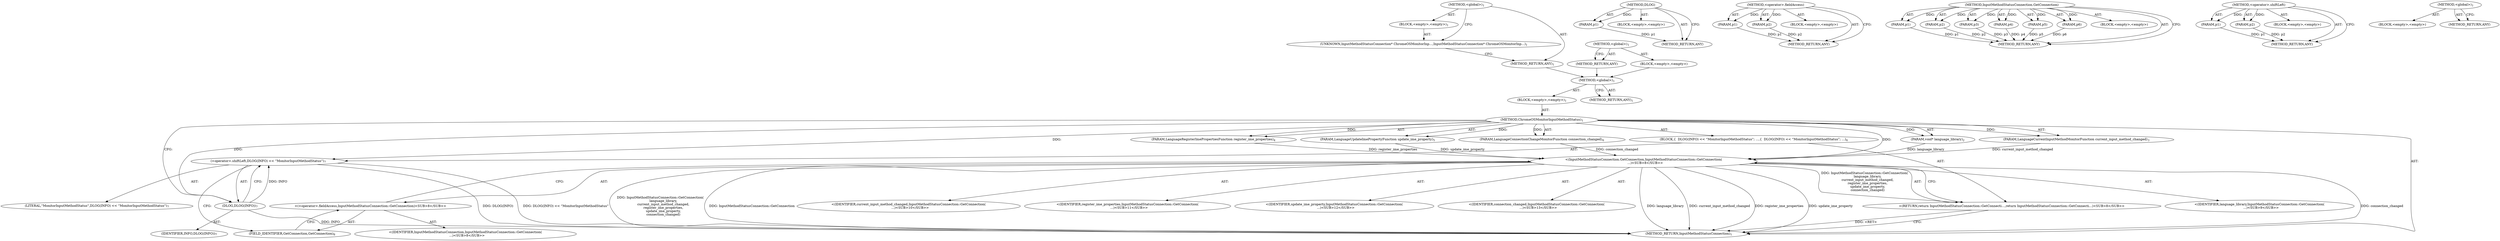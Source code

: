 digraph "&lt;global&gt;" {
vulnerable_6 [label=<(METHOD,&lt;global&gt;)<SUB>1</SUB>>];
vulnerable_7 [label=<(BLOCK,&lt;empty&gt;,&lt;empty&gt;)<SUB>1</SUB>>];
vulnerable_8 [label=<(METHOD,ChromeOSMonitorInputMethodStatus)<SUB>1</SUB>>];
vulnerable_9 [label=<(PARAM,void* language_library)<SUB>2</SUB>>];
vulnerable_10 [label=<(PARAM,LanguageCurrentInputMethodMonitorFunction current_input_method_changed)<SUB>3</SUB>>];
vulnerable_11 [label=<(PARAM,LanguageRegisterImePropertiesFunction register_ime_properties)<SUB>4</SUB>>];
vulnerable_12 [label=<(PARAM,LanguageUpdateImePropertyFunction update_ime_property)<SUB>5</SUB>>];
vulnerable_13 [label=<(PARAM,LanguageConnectionChangeMonitorFunction connection_changed)<SUB>6</SUB>>];
vulnerable_14 [label=<(BLOCK,{
  DLOG(INFO) &lt;&lt; &quot;MonitorInputMethodStatus&quot;;
 ...,{
  DLOG(INFO) &lt;&lt; &quot;MonitorInputMethodStatus&quot;;
 ...)<SUB>6</SUB>>];
vulnerable_15 [label=<(&lt;operator&gt;.shiftLeft,DLOG(INFO) &lt;&lt; &quot;MonitorInputMethodStatus&quot;)<SUB>7</SUB>>];
vulnerable_16 [label=<(DLOG,DLOG(INFO))<SUB>7</SUB>>];
vulnerable_17 [label=<(IDENTIFIER,INFO,DLOG(INFO))<SUB>7</SUB>>];
vulnerable_18 [label=<(LITERAL,&quot;MonitorInputMethodStatus&quot;,DLOG(INFO) &lt;&lt; &quot;MonitorInputMethodStatus&quot;)<SUB>7</SUB>>];
vulnerable_19 [label="<(RETURN,return InputMethodStatusConnection::GetConnecti...,return InputMethodStatusConnection::GetConnecti...)<SUB>8</SUB>>"];
vulnerable_20 [label="<(InputMethodStatusConnection.GetConnection,InputMethodStatusConnection::GetConnection(
   ...)<SUB>8</SUB>>"];
vulnerable_21 [label="<(&lt;operator&gt;.fieldAccess,InputMethodStatusConnection::GetConnection)<SUB>8</SUB>>"];
vulnerable_22 [label="<(IDENTIFIER,InputMethodStatusConnection,InputMethodStatusConnection::GetConnection(
   ...)<SUB>8</SUB>>"];
vulnerable_23 [label=<(FIELD_IDENTIFIER,GetConnection,GetConnection)<SUB>8</SUB>>];
vulnerable_24 [label="<(IDENTIFIER,language_library,InputMethodStatusConnection::GetConnection(
   ...)<SUB>9</SUB>>"];
vulnerable_25 [label="<(IDENTIFIER,current_input_method_changed,InputMethodStatusConnection::GetConnection(
   ...)<SUB>10</SUB>>"];
vulnerable_26 [label="<(IDENTIFIER,register_ime_properties,InputMethodStatusConnection::GetConnection(
   ...)<SUB>11</SUB>>"];
vulnerable_27 [label="<(IDENTIFIER,update_ime_property,InputMethodStatusConnection::GetConnection(
   ...)<SUB>12</SUB>>"];
vulnerable_28 [label="<(IDENTIFIER,connection_changed,InputMethodStatusConnection::GetConnection(
   ...)<SUB>13</SUB>>"];
vulnerable_29 [label=<(METHOD_RETURN,InputMethodStatusConnection)<SUB>1</SUB>>];
vulnerable_31 [label=<(METHOD_RETURN,ANY)<SUB>1</SUB>>];
vulnerable_63 [label=<(METHOD,DLOG)>];
vulnerable_64 [label=<(PARAM,p1)>];
vulnerable_65 [label=<(BLOCK,&lt;empty&gt;,&lt;empty&gt;)>];
vulnerable_66 [label=<(METHOD_RETURN,ANY)>];
vulnerable_76 [label=<(METHOD,&lt;operator&gt;.fieldAccess)>];
vulnerable_77 [label=<(PARAM,p1)>];
vulnerable_78 [label=<(PARAM,p2)>];
vulnerable_79 [label=<(BLOCK,&lt;empty&gt;,&lt;empty&gt;)>];
vulnerable_80 [label=<(METHOD_RETURN,ANY)>];
vulnerable_67 [label=<(METHOD,InputMethodStatusConnection.GetConnection)>];
vulnerable_68 [label=<(PARAM,p1)>];
vulnerable_69 [label=<(PARAM,p2)>];
vulnerable_70 [label=<(PARAM,p3)>];
vulnerable_71 [label=<(PARAM,p4)>];
vulnerable_72 [label=<(PARAM,p5)>];
vulnerable_73 [label=<(PARAM,p6)>];
vulnerable_74 [label=<(BLOCK,&lt;empty&gt;,&lt;empty&gt;)>];
vulnerable_75 [label=<(METHOD_RETURN,ANY)>];
vulnerable_58 [label=<(METHOD,&lt;operator&gt;.shiftLeft)>];
vulnerable_59 [label=<(PARAM,p1)>];
vulnerable_60 [label=<(PARAM,p2)>];
vulnerable_61 [label=<(BLOCK,&lt;empty&gt;,&lt;empty&gt;)>];
vulnerable_62 [label=<(METHOD_RETURN,ANY)>];
vulnerable_52 [label=<(METHOD,&lt;global&gt;)<SUB>1</SUB>>];
vulnerable_53 [label=<(BLOCK,&lt;empty&gt;,&lt;empty&gt;)>];
vulnerable_54 [label=<(METHOD_RETURN,ANY)>];
fixed_6 [label=<(METHOD,&lt;global&gt;)<SUB>1</SUB>>];
fixed_7 [label=<(BLOCK,&lt;empty&gt;,&lt;empty&gt;)<SUB>1</SUB>>];
fixed_8 [label=<(UNKNOWN,InputMethodStatusConnection* ChromeOSMonitorInp...,InputMethodStatusConnection* ChromeOSMonitorInp...)<SUB>1</SUB>>];
fixed_9 [label=<(METHOD_RETURN,ANY)<SUB>1</SUB>>];
fixed_14 [label=<(METHOD,&lt;global&gt;)<SUB>1</SUB>>];
fixed_15 [label=<(BLOCK,&lt;empty&gt;,&lt;empty&gt;)>];
fixed_16 [label=<(METHOD_RETURN,ANY)>];
vulnerable_6 -> vulnerable_7  [key=0, label="AST: "];
vulnerable_6 -> vulnerable_31  [key=0, label="AST: "];
vulnerable_6 -> vulnerable_31  [key=1, label="CFG: "];
vulnerable_7 -> vulnerable_8  [key=0, label="AST: "];
vulnerable_8 -> vulnerable_9  [key=0, label="AST: "];
vulnerable_8 -> vulnerable_9  [key=1, label="DDG: "];
vulnerable_8 -> vulnerable_10  [key=0, label="AST: "];
vulnerable_8 -> vulnerable_10  [key=1, label="DDG: "];
vulnerable_8 -> vulnerable_11  [key=0, label="AST: "];
vulnerable_8 -> vulnerable_11  [key=1, label="DDG: "];
vulnerable_8 -> vulnerable_12  [key=0, label="AST: "];
vulnerable_8 -> vulnerable_12  [key=1, label="DDG: "];
vulnerable_8 -> vulnerable_13  [key=0, label="AST: "];
vulnerable_8 -> vulnerable_13  [key=1, label="DDG: "];
vulnerable_8 -> vulnerable_14  [key=0, label="AST: "];
vulnerable_8 -> vulnerable_29  [key=0, label="AST: "];
vulnerable_8 -> vulnerable_16  [key=0, label="CFG: "];
vulnerable_8 -> vulnerable_16  [key=1, label="DDG: "];
vulnerable_8 -> vulnerable_15  [key=0, label="DDG: "];
vulnerable_8 -> vulnerable_20  [key=0, label="DDG: "];
vulnerable_9 -> vulnerable_20  [key=0, label="DDG: language_library"];
vulnerable_10 -> vulnerable_20  [key=0, label="DDG: current_input_method_changed"];
vulnerable_11 -> vulnerable_20  [key=0, label="DDG: register_ime_properties"];
vulnerable_12 -> vulnerable_20  [key=0, label="DDG: update_ime_property"];
vulnerable_13 -> vulnerable_20  [key=0, label="DDG: connection_changed"];
vulnerable_14 -> vulnerable_15  [key=0, label="AST: "];
vulnerable_14 -> vulnerable_19  [key=0, label="AST: "];
vulnerable_15 -> vulnerable_16  [key=0, label="AST: "];
vulnerable_15 -> vulnerable_18  [key=0, label="AST: "];
vulnerable_15 -> vulnerable_23  [key=0, label="CFG: "];
vulnerable_15 -> vulnerable_29  [key=0, label="DDG: DLOG(INFO)"];
vulnerable_15 -> vulnerable_29  [key=1, label="DDG: DLOG(INFO) &lt;&lt; &quot;MonitorInputMethodStatus&quot;"];
vulnerable_16 -> vulnerable_17  [key=0, label="AST: "];
vulnerable_16 -> vulnerable_15  [key=0, label="CFG: "];
vulnerable_16 -> vulnerable_15  [key=1, label="DDG: INFO"];
vulnerable_16 -> vulnerable_29  [key=0, label="DDG: INFO"];
vulnerable_19 -> vulnerable_20  [key=0, label="AST: "];
vulnerable_19 -> vulnerable_29  [key=0, label="CFG: "];
vulnerable_19 -> vulnerable_29  [key=1, label="DDG: &lt;RET&gt;"];
vulnerable_20 -> vulnerable_21  [key=0, label="AST: "];
vulnerable_20 -> vulnerable_24  [key=0, label="AST: "];
vulnerable_20 -> vulnerable_25  [key=0, label="AST: "];
vulnerable_20 -> vulnerable_26  [key=0, label="AST: "];
vulnerable_20 -> vulnerable_27  [key=0, label="AST: "];
vulnerable_20 -> vulnerable_28  [key=0, label="AST: "];
vulnerable_20 -> vulnerable_19  [key=0, label="CFG: "];
vulnerable_20 -> vulnerable_19  [key=1, label="DDG: InputMethodStatusConnection::GetConnection(
      language_library,
      current_input_method_changed,
      register_ime_properties,
      update_ime_property,
      connection_changed)"];
vulnerable_20 -> vulnerable_29  [key=0, label="DDG: InputMethodStatusConnection::GetConnection"];
vulnerable_20 -> vulnerable_29  [key=1, label="DDG: language_library"];
vulnerable_20 -> vulnerable_29  [key=2, label="DDG: current_input_method_changed"];
vulnerable_20 -> vulnerable_29  [key=3, label="DDG: register_ime_properties"];
vulnerable_20 -> vulnerable_29  [key=4, label="DDG: update_ime_property"];
vulnerable_20 -> vulnerable_29  [key=5, label="DDG: connection_changed"];
vulnerable_20 -> vulnerable_29  [key=6, label="DDG: InputMethodStatusConnection::GetConnection(
      language_library,
      current_input_method_changed,
      register_ime_properties,
      update_ime_property,
      connection_changed)"];
vulnerable_21 -> vulnerable_22  [key=0, label="AST: "];
vulnerable_21 -> vulnerable_23  [key=0, label="AST: "];
vulnerable_21 -> vulnerable_20  [key=0, label="CFG: "];
vulnerable_23 -> vulnerable_21  [key=0, label="CFG: "];
vulnerable_63 -> vulnerable_64  [key=0, label="AST: "];
vulnerable_63 -> vulnerable_64  [key=1, label="DDG: "];
vulnerable_63 -> vulnerable_65  [key=0, label="AST: "];
vulnerable_63 -> vulnerable_66  [key=0, label="AST: "];
vulnerable_63 -> vulnerable_66  [key=1, label="CFG: "];
vulnerable_64 -> vulnerable_66  [key=0, label="DDG: p1"];
vulnerable_76 -> vulnerable_77  [key=0, label="AST: "];
vulnerable_76 -> vulnerable_77  [key=1, label="DDG: "];
vulnerable_76 -> vulnerable_79  [key=0, label="AST: "];
vulnerable_76 -> vulnerable_78  [key=0, label="AST: "];
vulnerable_76 -> vulnerable_78  [key=1, label="DDG: "];
vulnerable_76 -> vulnerable_80  [key=0, label="AST: "];
vulnerable_76 -> vulnerable_80  [key=1, label="CFG: "];
vulnerable_77 -> vulnerable_80  [key=0, label="DDG: p1"];
vulnerable_78 -> vulnerable_80  [key=0, label="DDG: p2"];
vulnerable_67 -> vulnerable_68  [key=0, label="AST: "];
vulnerable_67 -> vulnerable_68  [key=1, label="DDG: "];
vulnerable_67 -> vulnerable_74  [key=0, label="AST: "];
vulnerable_67 -> vulnerable_69  [key=0, label="AST: "];
vulnerable_67 -> vulnerable_69  [key=1, label="DDG: "];
vulnerable_67 -> vulnerable_75  [key=0, label="AST: "];
vulnerable_67 -> vulnerable_75  [key=1, label="CFG: "];
vulnerable_67 -> vulnerable_70  [key=0, label="AST: "];
vulnerable_67 -> vulnerable_70  [key=1, label="DDG: "];
vulnerable_67 -> vulnerable_71  [key=0, label="AST: "];
vulnerable_67 -> vulnerable_71  [key=1, label="DDG: "];
vulnerable_67 -> vulnerable_72  [key=0, label="AST: "];
vulnerable_67 -> vulnerable_72  [key=1, label="DDG: "];
vulnerable_67 -> vulnerable_73  [key=0, label="AST: "];
vulnerable_67 -> vulnerable_73  [key=1, label="DDG: "];
vulnerable_68 -> vulnerable_75  [key=0, label="DDG: p1"];
vulnerable_69 -> vulnerable_75  [key=0, label="DDG: p2"];
vulnerable_70 -> vulnerable_75  [key=0, label="DDG: p3"];
vulnerable_71 -> vulnerable_75  [key=0, label="DDG: p4"];
vulnerable_72 -> vulnerable_75  [key=0, label="DDG: p5"];
vulnerable_73 -> vulnerable_75  [key=0, label="DDG: p6"];
vulnerable_58 -> vulnerable_59  [key=0, label="AST: "];
vulnerable_58 -> vulnerable_59  [key=1, label="DDG: "];
vulnerable_58 -> vulnerable_61  [key=0, label="AST: "];
vulnerable_58 -> vulnerable_60  [key=0, label="AST: "];
vulnerable_58 -> vulnerable_60  [key=1, label="DDG: "];
vulnerable_58 -> vulnerable_62  [key=0, label="AST: "];
vulnerable_58 -> vulnerable_62  [key=1, label="CFG: "];
vulnerable_59 -> vulnerable_62  [key=0, label="DDG: p1"];
vulnerable_60 -> vulnerable_62  [key=0, label="DDG: p2"];
vulnerable_52 -> vulnerable_53  [key=0, label="AST: "];
vulnerable_52 -> vulnerable_54  [key=0, label="AST: "];
vulnerable_52 -> vulnerable_54  [key=1, label="CFG: "];
fixed_6 -> fixed_7  [key=0, label="AST: "];
fixed_6 -> fixed_9  [key=0, label="AST: "];
fixed_6 -> fixed_8  [key=0, label="CFG: "];
fixed_7 -> fixed_8  [key=0, label="AST: "];
fixed_8 -> fixed_9  [key=0, label="CFG: "];
fixed_9 -> vulnerable_6  [key=0];
fixed_14 -> fixed_15  [key=0, label="AST: "];
fixed_14 -> fixed_16  [key=0, label="AST: "];
fixed_14 -> fixed_16  [key=1, label="CFG: "];
fixed_15 -> vulnerable_6  [key=0];
fixed_16 -> vulnerable_6  [key=0];
}
